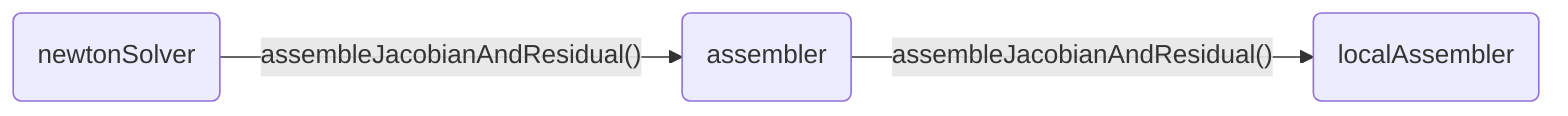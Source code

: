 flowchart LR
    A(newtonSolver) -->|"assembleJacobianAndResidual()"| B(assembler)
    B -->|"assembleJacobianAndResidual()"| D(localAssembler)
    click A "./newtonsolver.html"
    click B "./assembler.html"
    click D "./localassembler.html"